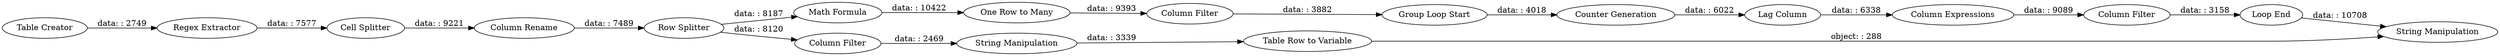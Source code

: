 digraph {
	"-406048963624181626_30" [label="String Manipulation"]
	"-406048963624181626_4" [label="Table Creator"]
	"-406048963624181626_13" [label="Math Formula"]
	"-406048963624181626_25" [label="Column Filter"]
	"-406048963624181626_22" [label="Lag Column"]
	"-406048963624181626_31" [label="Column Filter"]
	"-406048963624181626_8" [label="Regex Extractor"]
	"-406048963624181626_18" [label="One Row to Many"]
	"-406048963624181626_29" [label="String Manipulation"]
	"-406048963624181626_20" [label="Group Loop Start"]
	"-406048963624181626_32" [label="Table Row to Variable"]
	"-406048963624181626_6" [label="Cell Splitter"]
	"-406048963624181626_9" [label="Row Splitter"]
	"-406048963624181626_28" [label="Loop End"]
	"-406048963624181626_26" [label="Column Expressions"]
	"-406048963624181626_14" [label="Column Rename"]
	"-406048963624181626_5" [label="Counter Generation"]
	"-406048963624181626_27" [label="Column Filter"]
	"-406048963624181626_30" -> "-406048963624181626_32" [label="data: : 3339"]
	"-406048963624181626_9" -> "-406048963624181626_13" [label="data: : 8187"]
	"-406048963624181626_26" -> "-406048963624181626_27" [label="data: : 9089"]
	"-406048963624181626_9" -> "-406048963624181626_31" [label="data: : 8120"]
	"-406048963624181626_13" -> "-406048963624181626_18" [label="data: : 10422"]
	"-406048963624181626_14" -> "-406048963624181626_9" [label="data: : 7489"]
	"-406048963624181626_28" -> "-406048963624181626_29" [label="data: : 10708"]
	"-406048963624181626_6" -> "-406048963624181626_14" [label="data: : 9221"]
	"-406048963624181626_18" -> "-406048963624181626_25" [label="data: : 9393"]
	"-406048963624181626_25" -> "-406048963624181626_20" [label="data: : 3882"]
	"-406048963624181626_22" -> "-406048963624181626_26" [label="data: : 6338"]
	"-406048963624181626_27" -> "-406048963624181626_28" [label="data: : 3158"]
	"-406048963624181626_20" -> "-406048963624181626_5" [label="data: : 4018"]
	"-406048963624181626_32" -> "-406048963624181626_29" [label="object: : 288"]
	"-406048963624181626_4" -> "-406048963624181626_8" [label="data: : 2749"]
	"-406048963624181626_8" -> "-406048963624181626_6" [label="data: : 7577"]
	"-406048963624181626_31" -> "-406048963624181626_30" [label="data: : 2469"]
	"-406048963624181626_5" -> "-406048963624181626_22" [label="data: : 6022"]
	rankdir=LR
}
